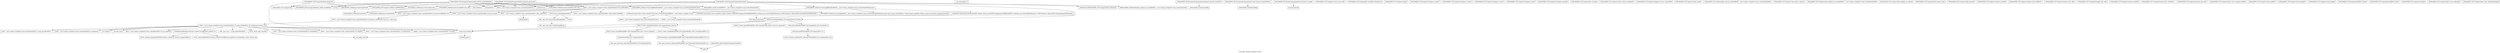 digraph "Call graph: compute_fragment_atom.ll" {
	label="Call graph: compute_fragment_atom.ll";

	Node0x55b652b0f7f0 [shape=record,label="{_ZN9LAMMPS_NS19ComputeFragmentAtomC2EPNS_6LAMMPSEiPPc}"];
	Node0x55b652b0f7f0 -> Node0x55b652b406e0;
	Node0x55b652b0f7f0 -> Node0x55b652b4c600;
	Node0x55b652b0f7f0 -> Node0x55b652b58000;
	Node0x55b652b0f7f0 -> Node0x55b652b057c0;
	Node0x55b652b0f7f0 -> Node0x55b652b89fe0;
	Node0x55b652b0f7f0 -> Node0x55b652b57790;
	Node0x55b652b0f7f0 -> Node0x55b652b051e0;
	Node0x55b652b0f7f0 -> Node0x55b652b09360;
	Node0x55b652b0f7f0 -> Node0x55b652b25d00;
	Node0x55b652b08620 [shape=record,label="{_ZN9LAMMPS_NS19ComputeFragmentAtomD0Ev}"];
	Node0x55b652b08620 -> Node0x55b652b18da0;
	Node0x55b652b18da0 [shape=record,label="{_ZdlPv}"];
	Node0x55b652b406e0 [shape=record,label="{_ZN9LAMMPS_NS7ComputeC2EPNS_6LAMMPSEiPPc}"];
	Node0x55b652b57790 [shape=record,label="{_ZN9LAMMPS_NS5Error3allERKNSt7__cxx1112basic_stringIcSt11char_traitsIcESaIcEEEiS8_}"];
	Node0x55b652b4c600 [shape=record,label="{_ZNSaIcEC1Ev}"];
	Node0x55b652b58000 [shape=record,label="{_ZNSt7__cxx1112basic_stringIcSt11char_traitsIcESaIcEEC2IS3_EEPKcRKS3_}"];
	Node0x55b652b58000 -> Node0x55b652b05b30;
	Node0x55b652b58000 -> Node0x55b652b084f0;
	Node0x55b652b58000 -> Node0x55b652b03e20;
	Node0x55b652b58000 -> Node0x55b652b03f40;
	Node0x55b652b58000 -> Node0x55b652b98540;
	Node0x55b652b982a0 [shape=record,label="{__gxx_personality_v0}"];
	Node0x55b652b051e0 [shape=record,label="{_ZNSt7__cxx1112basic_stringIcSt11char_traitsIcESaIcEED1Ev}"];
	Node0x55b652b89fe0 [shape=record,label="{_ZNSaIcED1Ev}"];
	Node0x55b652b25d00 [shape=record,label="{strcmp}"];
	Node0x55b652b09360 [shape=record,label="{_ZN9LAMMPS_NS5utils7logicalEPKciS2_bPNS_6LAMMPSE}"];
	Node0x55b652b057c0 [shape=record,label="{_ZN9LAMMPS_NS7ComputeD2Ev}"];
	Node0x55b652b05ac0 [shape=record,label="{_ZN9LAMMPS_NS19ComputeFragmentAtomD2Ev}"];
	Node0x55b652b05ac0 -> Node0x55b652b53d30;
	Node0x55b652b05ac0 -> Node0x55b652b57300;
	Node0x55b652b05ac0 -> Node0x55b652b057c0;
	Node0x55b652b05ac0 -> Node0x55b652b58080;
	Node0x55b652b53d30 [shape=record,label="{_ZN9LAMMPS_NS6Memory7destroyIiEEvRPT_}"];
	Node0x55b652b53d30 -> Node0x55b652b07380;
	Node0x55b652b57300 [shape=record,label="{__clang_call_terminate}"];
	Node0x55b652b57300 -> Node0x55b652b09500;
	Node0x55b652b57300 -> Node0x55b652b08210;
	Node0x55b652b09500 [shape=record,label="{__cxa_begin_catch}"];
	Node0x55b652b08210 [shape=record,label="{_ZSt9terminatev}"];
	Node0x55b652b58080 [shape=record,label="{_ZN9LAMMPS_NS6Memory7destroyIdEEvRPT_}"];
	Node0x55b652b58080 -> Node0x55b652b07380;
	Node0x55b652b15d40 [shape=record,label="{_ZN9LAMMPS_NS19ComputeFragmentAtom4initEv}"];
	Node0x55b652b15d40 -> Node0x55b652b4c600;
	Node0x55b652b15d40 -> Node0x55b652b58000;
	Node0x55b652b15d40 -> Node0x55b652b89fe0;
	Node0x55b652b15d40 -> Node0x55b652b051e0;
	Node0x55b652b15d40 -> Node0x55b652b57790;
	Node0x55b652b15d40 -> Node0x55b652b1d870;
	Node0x55b652b15d40 -> Node0x55b652b1c9f0;
	Node0x55b652b15d40 -> Node0x55b652b19c40;
	Node0x55b652b15d40 -> Node0x55b652b19280;
	Node0x55b652b19280 [shape=record,label="{_ZNK9LAMMPS_NS6Modify20get_compute_by_styleERKNSt7__cxx1112basic_stringIcSt11char_traitsIcESaIcEEE}"];
	Node0x55b652b19c40 [shape=record,label="{_ZNKSt6vectorIPN9LAMMPS_NS7ComputeESaIS2_EE4sizeEv}"];
	Node0x55b652b1c9f0 [shape=record,label="{_ZNSt6vectorIPN9LAMMPS_NS7ComputeESaIS2_EED2Ev}"];
	Node0x55b652b1c9f0 -> Node0x55b652b33470;
	Node0x55b652b1c9f0 -> Node0x55b652b1fcb0;
	Node0x55b652b1c9f0 -> Node0x55b652b207a0;
	Node0x55b652b1c9f0 -> Node0x55b652b57300;
	Node0x55b652b1d870 [shape=record,label="{_ZN9LAMMPS_NS5Error7warningIJRPcEEEvRKNSt7__cxx1112basic_stringIcSt11char_traitsIcESaIcEEEiSB_DpOT_}"];
	Node0x55b652b1d870 -> Node0x55b652b21340;
	Node0x55b652b1d870 -> Node0x55b652b23230;
	Node0x55b652b1d870 -> Node0x55b652b23c90;
	Node0x55b652b25240 [shape=record,label="{_ZN9LAMMPS_NS19ComputeFragmentAtom15compute_peratomEv}"];
	Node0x55b652b25240 -> Node0x55b652b53d30;
	Node0x55b652b25240 -> Node0x55b652b89fe0;
	Node0x55b652b25240 -> Node0x55b652b051e0;
	Node0x55b652b25240 -> Node0x55b652b58080;
	Node0x55b652b25240 -> Node0x55b652b19db0;
	Node0x55b652b25240 -> Node0x55b652b26d20;
	Node0x55b652b25240 -> Node0x55b652b58000;
	Node0x55b652b25240 -> Node0x55b652b25ea0;
	Node0x55b652b25240 -> Node0x55b652b4c600;
	Node0x55b652b25240 -> Node0x55b652b5b010;
	Node0x55b652b2d4f0 [shape=record,label="{_ZN9LAMMPS_NS4ubufC2ERKd}"];
	Node0x55b652b19db0 [shape=record,label="{_ZN9LAMMPS_NS6Memory6createIiEEPT_RS3_iPKc}"];
	Node0x55b652b19db0 -> Node0x55b652b27880;
	Node0x55b652b81e00 [shape=record,label="{_ZNSt7__cxx1112basic_stringIcSt11char_traitsIcESaIcEE16_M_construct_auxIPKcEEvT_S8_St12__false_type}"];
	Node0x55b652b81e00 -> Node0x55b652b863f0;
	Node0x55b652b25ea0 [shape=record,label="{_ZN9LAMMPS_NS6Memory6createIdEEPT_RS3_iPKc}"];
	Node0x55b652b25ea0 -> Node0x55b652b27880;
	Node0x55b652b5b010 [shape=record,label="{MPI_Allreduce}"];
	Node0x55b652b26d20 [shape=record,label="{_ZN9LAMMPS_NS5Error7warningIJRKiEEEvRKNSt7__cxx1112basic_stringIcSt11char_traitsIcESaIcEEEiSB_DpOT_}"];
	Node0x55b652b26d20 -> Node0x55b652b21340;
	Node0x55b652b26d20 -> Node0x55b652b28cb0;
	Node0x55b652b26d20 -> Node0x55b652b23c90;
	Node0x55b652b28f50 [shape=record,label="{_ZN9LAMMPS_NS19ComputeFragmentAtom17pack_forward_commEiPiPdiS1_}"];
	Node0x55b652b28f50 -> Node0x55b652b2aa90;
	Node0x55b652b2aa90 [shape=record,label="{_ZN9LAMMPS_NS4ubufC2ERKi}"];
	Node0x55b652b2ccc0 [shape=record,label="{_ZN9LAMMPS_NS19ComputeFragmentAtom19unpack_forward_commEiiPd}"];
	Node0x55b652b2ccc0 -> Node0x55b652b2d4f0;
	Node0x55b652b2f2e0 [shape=record,label="{_ZN9LAMMPS_NS19ComputeFragmentAtom12memory_usageEv}"];
	Node0x55b652b2f2e0 -> Node0x55b652b30780;
	Node0x55b652b30780 [shape=record,label="{llvm.fmuladd.f64}"];
	Node0x55b652b31860 [shape=record,label="{_ZN9LAMMPS_NS7Compute15reset_extra_dofEv}"];
	Node0x55b652b330f0 [shape=record,label="{_ZN9LAMMPS_NS7Compute9init_listEiPNS_9NeighListE}"];
	Node0x55b652b34a60 [shape=record,label="{_ZN9LAMMPS_NS7Compute5setupEv}"];
	Node0x55b652b36f90 [shape=record,label="{_ZN9LAMMPS_NS7Compute14compute_scalarEv}"];
	Node0x55b652b37460 [shape=record,label="{_ZN9LAMMPS_NS7Compute14compute_vectorEv}"];
	Node0x55b652b379f0 [shape=record,label="{_ZN9LAMMPS_NS7Compute13compute_arrayEv}"];
	Node0x55b652b39050 [shape=record,label="{_ZN9LAMMPS_NS7Compute13compute_localEv}"];
	Node0x55b652b59450 [shape=record,label="{_ZN9LAMMPS_NS7Compute15compute_pergridEv}"];
	Node0x55b652b3d3e0 [shape=record,label="{_ZN9LAMMPS_NS7Compute10set_arraysEi}"];
	Node0x55b652b3dba0 [shape=record,label="{_ZN9LAMMPS_NS7Compute17pack_reverse_commEiiPd}"];
	Node0x55b652b6d910 [shape=record,label="{_ZN9LAMMPS_NS7Compute19unpack_reverse_commEiPiPd}"];
	Node0x55b652b43e10 [shape=record,label="{_ZN9LAMMPS_NS7Compute10reset_gridEv}"];
	Node0x55b652b498e0 [shape=record,label="{_ZN9LAMMPS_NS7Compute16get_grid_by_nameERKNSt7__cxx1112basic_stringIcSt11char_traitsIcESaIcEEERi}"];
	Node0x55b652b7e070 [shape=record,label="{_ZN9LAMMPS_NS7Compute17get_grid_by_indexEi}"];
	Node0x55b652b58dd0 [shape=record,label="{_ZN9LAMMPS_NS7Compute20get_griddata_by_nameEiRKNSt7__cxx1112basic_stringIcSt11char_traitsIcESaIcEEERi}"];
	Node0x55b652b5a3b0 [shape=record,label="{_ZN9LAMMPS_NS7Compute21get_griddata_by_indexEi}"];
	Node0x55b652b5c250 [shape=record,label="{_ZN9LAMMPS_NS7Compute14dof_remove_preEv}"];
	Node0x55b652b5c960 [shape=record,label="{_ZN9LAMMPS_NS7Compute10dof_removeEi}"];
	Node0x55b652b5dc10 [shape=record,label="{_ZN9LAMMPS_NS7Compute11remove_biasEiPd}"];
	Node0x55b652b5f330 [shape=record,label="{_ZN9LAMMPS_NS7Compute15remove_bias_thrEiPdS1_}"];
	Node0x55b652b63090 [shape=record,label="{_ZN9LAMMPS_NS7Compute15remove_bias_allEv}"];
	Node0x55b652b0dc60 [shape=record,label="{_ZN9LAMMPS_NS7Compute16reapply_bias_allEv}"];
	Node0x55b652b6f360 [shape=record,label="{_ZN9LAMMPS_NS7Compute12restore_biasEiPd}"];
	Node0x55b652b71b60 [shape=record,label="{_ZN9LAMMPS_NS7Compute16restore_bias_thrEiPdS1_}"];
	Node0x55b652b73330 [shape=record,label="{_ZN9LAMMPS_NS7Compute16restore_bias_allEv}"];
	Node0x55b652b740d0 [shape=record,label="{_ZN9LAMMPS_NS7Compute23reset_extra_compute_fixEPKc}"];
	Node0x55b652b75870 [shape=record,label="{_ZN9LAMMPS_NS7Compute11lock_enableEv}"];
	Node0x55b652b77280 [shape=record,label="{_ZN9LAMMPS_NS7Compute12lock_disableEv}"];
	Node0x55b652b787d0 [shape=record,label="{_ZN9LAMMPS_NS7Compute11lock_lengthEv}"];
	Node0x55b652b79e90 [shape=record,label="{_ZN9LAMMPS_NS7Compute4lockEPNS_3FixEll}"];
	Node0x55b652b23ba0 [shape=record,label="{_ZN9LAMMPS_NS7Compute6unlockEPNS_3FixE}"];
	Node0x55b652b7b190 [shape=record,label="{_ZN9LAMMPS_NS7Compute7refreshEv}"];
	Node0x55b652b7da70 [shape=record,label="{_ZN9LAMMPS_NS7Compute19pair_setup_callbackEii}"];
	Node0x55b652b05b30 [shape=record,label="{_ZNSt7__cxx1112basic_stringIcSt11char_traitsIcESaIcEE13_M_local_dataEv}"];
	Node0x55b652b084f0 [shape=record,label="{_ZNSt7__cxx1112basic_stringIcSt11char_traitsIcESaIcEE12_Alloc_hiderC1EPcRKS3_}"];
	Node0x55b652b25150 [shape=record,label="{_ZN9LAMMPS_NS7Compute19pair_tally_callbackEiiiidddddd}"];
	Node0x55b652b03f40 [shape=record,label="{_ZNSt7__cxx1112basic_stringIcSt11char_traitsIcESaIcEE12_M_constructIPKcEEvT_S8_}"];
	Node0x55b652b03f40 -> Node0x55b652b81e00;
	Node0x55b652b03e20 [shape=record,label="{_ZNSt11char_traitsIcE6lengthEPKc}"];
	Node0x55b652b03e20 -> Node0x55b652b83290;
	Node0x55b652b03e20 -> Node0x55b652b80d30;
	Node0x55b652b98540 [shape=record,label="{_ZNSt7__cxx1112basic_stringIcSt11char_traitsIcESaIcEE12_Alloc_hiderD2Ev}"];
	Node0x55b652b98540 -> Node0x55b652b84b40;
	Node0x55b652b863f0 [shape=record,label="{_ZNSt7__cxx1112basic_stringIcSt11char_traitsIcESaIcEE12_M_constructIPKcEEvT_S8_St20forward_iterator_tag}"];
	Node0x55b652b863f0 -> Node0x55b652b87920;
	Node0x55b652b863f0 -> Node0x55b652b89aa0;
	Node0x55b652b863f0 -> Node0x55b652b89f40;
	Node0x55b652b863f0 -> Node0x55b652b8a7b0;
	Node0x55b652b863f0 -> Node0x55b652b89930;
	Node0x55b652b863f0 -> Node0x55b652b8ba50;
	Node0x55b652b863f0 -> Node0x55b652b8d800;
	Node0x55b652b863f0 -> Node0x55b652b8ddf0;
	Node0x55b652b863f0 -> Node0x55b652b09500;
	Node0x55b652b863f0 -> Node0x55b652b8ed40;
	Node0x55b652b863f0 -> Node0x55b652ba1200;
	Node0x55b652b863f0 -> Node0x55b652b35150;
	Node0x55b652b863f0 -> Node0x55b652b0f6c0;
	Node0x55b652b863f0 -> Node0x55b652b57300;
	Node0x55b652b87920 [shape=record,label="{_ZN9__gnu_cxx17__is_null_pointerIKcEEbPT_}"];
	Node0x55b652b89aa0 [shape=record,label="{_ZSt19__throw_logic_errorPKc}"];
	Node0x55b652b89f40 [shape=record,label="{_ZSt8distanceIPKcENSt15iterator_traitsIT_E15difference_typeES3_S3_}"];
	Node0x55b652b89f40 -> Node0x55b652b8d9d0;
	Node0x55b652b89f40 -> Node0x55b652b78910;
	Node0x55b652b89930 [shape=record,label="{_ZNSt7__cxx1112basic_stringIcSt11char_traitsIcESaIcEE7_M_dataEPc}"];
	Node0x55b652b8a7b0 [shape=record,label="{_ZNSt7__cxx1112basic_stringIcSt11char_traitsIcESaIcEE9_M_createERmm}"];
	Node0x55b652b8ba50 [shape=record,label="{_ZNSt7__cxx1112basic_stringIcSt11char_traitsIcESaIcEE11_M_capacityEm}"];
	Node0x55b652b8ddf0 [shape=record,label="{_ZNSt7__cxx1112basic_stringIcSt11char_traitsIcESaIcEE13_S_copy_charsEPcPKcS7_}"];
	Node0x55b652b8d800 [shape=record,label="{_ZNKSt7__cxx1112basic_stringIcSt11char_traitsIcESaIcEE7_M_dataEv}"];
	Node0x55b652b8ed40 [shape=record,label="{_ZNSt7__cxx1112basic_stringIcSt11char_traitsIcESaIcEE10_M_disposeEv}"];
	Node0x55b652ba1200 [shape=record,label="{__cxa_rethrow}"];
	Node0x55b652b35150 [shape=record,label="{__cxa_end_catch}"];
	Node0x55b652b0f6c0 [shape=record,label="{_ZNSt7__cxx1112basic_stringIcSt11char_traitsIcESaIcEE13_M_set_lengthEm}"];
	Node0x55b652b78910 [shape=record,label="{_ZSt10__distanceIPKcENSt15iterator_traitsIT_E15difference_typeES3_S3_St26random_access_iterator_tag}"];
	Node0x55b652b8d9d0 [shape=record,label="{_ZSt19__iterator_categoryIPKcENSt15iterator_traitsIT_E17iterator_categoryERKS3_}"];
	Node0x55b652b83290 [shape=record,label="{_ZN9__gnu_cxx11char_traitsIcE6lengthEPKc}"];
	Node0x55b652b83290 -> Node0x55b652b782d0;
	Node0x55b652b80d30 [shape=record,label="{strlen}"];
	Node0x55b652b782d0 [shape=record,label="{_ZN9__gnu_cxx11char_traitsIcE2eqERKcS3_}"];
	Node0x55b652b84b40 [shape=record,label="{_ZNSaIcED2Ev}"];
	Node0x55b652b07380 [shape=record,label="{_ZN9LAMMPS_NS6Memory5sfreeEPv}"];
	Node0x55b652b1fcb0 [shape=record,label="{_ZSt8_DestroyIPPN9LAMMPS_NS7ComputeES2_EvT_S4_RSaIT0_E}"];
	Node0x55b652b1fcb0 -> Node0x55b652b25a70;
	Node0x55b652b33470 [shape=record,label="{_ZNSt12_Vector_baseIPN9LAMMPS_NS7ComputeESaIS2_EE19_M_get_Tp_allocatorEv}"];
	Node0x55b652b207a0 [shape=record,label="{_ZNSt12_Vector_baseIPN9LAMMPS_NS7ComputeESaIS2_EED2Ev}"];
	Node0x55b652b207a0 -> Node0x55b652b3a8d0;
	Node0x55b652b207a0 -> Node0x55b652b2b220;
	Node0x55b652b207a0 -> Node0x55b652b57300;
	Node0x55b652b25a70 [shape=record,label="{_ZSt8_DestroyIPPN9LAMMPS_NS7ComputeEEvT_S4_}"];
	Node0x55b652b25a70 -> Node0x55b652b34c50;
	Node0x55b652b34c50 [shape=record,label="{_ZNSt12_Destroy_auxILb1EE9__destroyIPPN9LAMMPS_NS7ComputeEEEvT_S6_}"];
	Node0x55b652b3a8d0 [shape=record,label="{_ZNSt12_Vector_baseIPN9LAMMPS_NS7ComputeESaIS2_EE13_M_deallocateEPS2_m}"];
	Node0x55b652b3a8d0 -> Node0x55b652b83480;
	Node0x55b652b2b220 [shape=record,label="{_ZNSt12_Vector_baseIPN9LAMMPS_NS7ComputeESaIS2_EE12_Vector_implD2Ev}"];
	Node0x55b652b2b220 -> Node0x55b652b87560;
	Node0x55b652b83480 [shape=record,label="{_ZNSt16allocator_traitsISaIPN9LAMMPS_NS7ComputeEEE10deallocateERS3_PS2_m}"];
	Node0x55b652b83480 -> Node0x55b652b88840;
	Node0x55b652b88840 [shape=record,label="{_ZN9__gnu_cxx13new_allocatorIPN9LAMMPS_NS7ComputeEE10deallocateEPS3_m}"];
	Node0x55b652b88840 -> Node0x55b652b18da0;
	Node0x55b652b87560 [shape=record,label="{_ZNSaIPN9LAMMPS_NS7ComputeEED2Ev}"];
	Node0x55b652b87560 -> Node0x55b652b84610;
	Node0x55b652b84610 [shape=record,label="{_ZN9__gnu_cxx13new_allocatorIPN9LAMMPS_NS7ComputeEED2Ev}"];
	Node0x55b652b23c90 [shape=record,label="{_ZN9LAMMPS_NS5Error8_warningERKNSt7__cxx1112basic_stringIcSt11char_traitsIcESaIcEEEiN3fmt6v9_lmp17basic_string_viewIcEENSA_17basic_format_argsINSA_20basic_format_contextINSA_8appenderEcEEEE}"];
	Node0x55b652b21340 [shape=record,label="{_ZN3fmt6v9_lmp17basic_string_viewIcEC2ISt11char_traitsIcESaIcEEERKNSt7__cxx1112basic_stringIcT_T0_EE}"];
	Node0x55b652b21340 -> Node0x55b652b27c60;
	Node0x55b652b21340 -> Node0x55b652b28930;
	Node0x55b652b23230 [shape=record,label="{_ZN3fmt6v9_lmp16make_format_argsINS0_20basic_format_contextINS0_8appenderEcEEJRPcEEENS0_16format_arg_storeIT_JDpNSt9remove_cvINSt16remove_referenceIT0_E4typeEE4typeEEEEDpOSB_}"];
	Node0x55b652b23230 -> Node0x55b652b6fe00;
	Node0x55b652b27c60 [shape=record,label="{_ZNKSt7__cxx1112basic_stringIcSt11char_traitsIcESaIcEE4dataEv}"];
	Node0x55b652b28930 [shape=record,label="{_ZNKSt7__cxx1112basic_stringIcSt11char_traitsIcESaIcEE4sizeEv}"];
	Node0x55b652b6fe00 [shape=record,label="{llvm.memcpy.p0.p0.i64}"];
	Node0x55b652b27880 [shape=record,label="{_ZN9LAMMPS_NS6Memory7smallocElPKc}"];
	Node0x55b652b28cb0 [shape=record,label="{_ZN3fmt6v9_lmp16make_format_argsINS0_20basic_format_contextINS0_8appenderEcEEJRKiEEENS0_16format_arg_storeIT_JDpNSt9remove_cvINSt16remove_referenceIT0_E4typeEE4typeEEEEDpOSB_}"];
	Node0x55b652b28cb0 -> Node0x55b652b6fe00;
}
